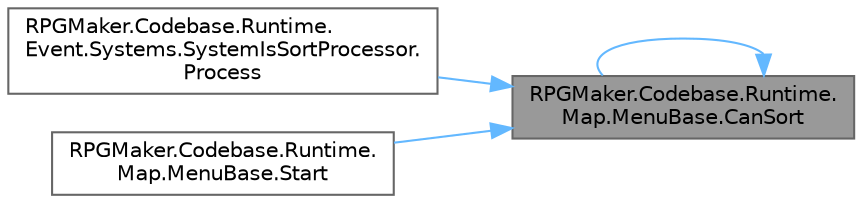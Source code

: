 digraph "RPGMaker.Codebase.Runtime.Map.MenuBase.CanSort"
{
 // LATEX_PDF_SIZE
  bgcolor="transparent";
  edge [fontname=Helvetica,fontsize=10,labelfontname=Helvetica,labelfontsize=10];
  node [fontname=Helvetica,fontsize=10,shape=box,height=0.2,width=0.4];
  rankdir="RL";
  Node1 [id="Node000001",label="RPGMaker.Codebase.Runtime.\lMap.MenuBase.CanSort",height=0.2,width=0.4,color="gray40", fillcolor="grey60", style="filled", fontcolor="black",tooltip="ソート画面が開けるかどうかの更新"];
  Node1 -> Node1 [id="edge1_Node000001_Node000001",dir="back",color="steelblue1",style="solid",tooltip=" "];
  Node1 -> Node2 [id="edge2_Node000001_Node000002",dir="back",color="steelblue1",style="solid",tooltip=" "];
  Node2 [id="Node000002",label="RPGMaker.Codebase.Runtime.\lEvent.Systems.SystemIsSortProcessor.\lProcess",height=0.2,width=0.4,color="grey40", fillcolor="white", style="filled",URL="$d3/d5f/class_r_p_g_maker_1_1_codebase_1_1_runtime_1_1_event_1_1_systems_1_1_system_is_sort_processor.html#a3e38d17798b149efca8ab20543bf5aa4",tooltip="イベント実行処理"];
  Node1 -> Node3 [id="edge3_Node000001_Node000003",dir="back",color="steelblue1",style="solid",tooltip=" "];
  Node3 [id="Node000003",label="RPGMaker.Codebase.Runtime.\lMap.MenuBase.Start",height=0.2,width=0.4,color="grey40", fillcolor="white", style="filled",URL="$d4/d87/class_r_p_g_maker_1_1_codebase_1_1_runtime_1_1_map_1_1_menu_base.html#ab8ad905ff46339e96dec9ed2cbe31306",tooltip=" "];
}
